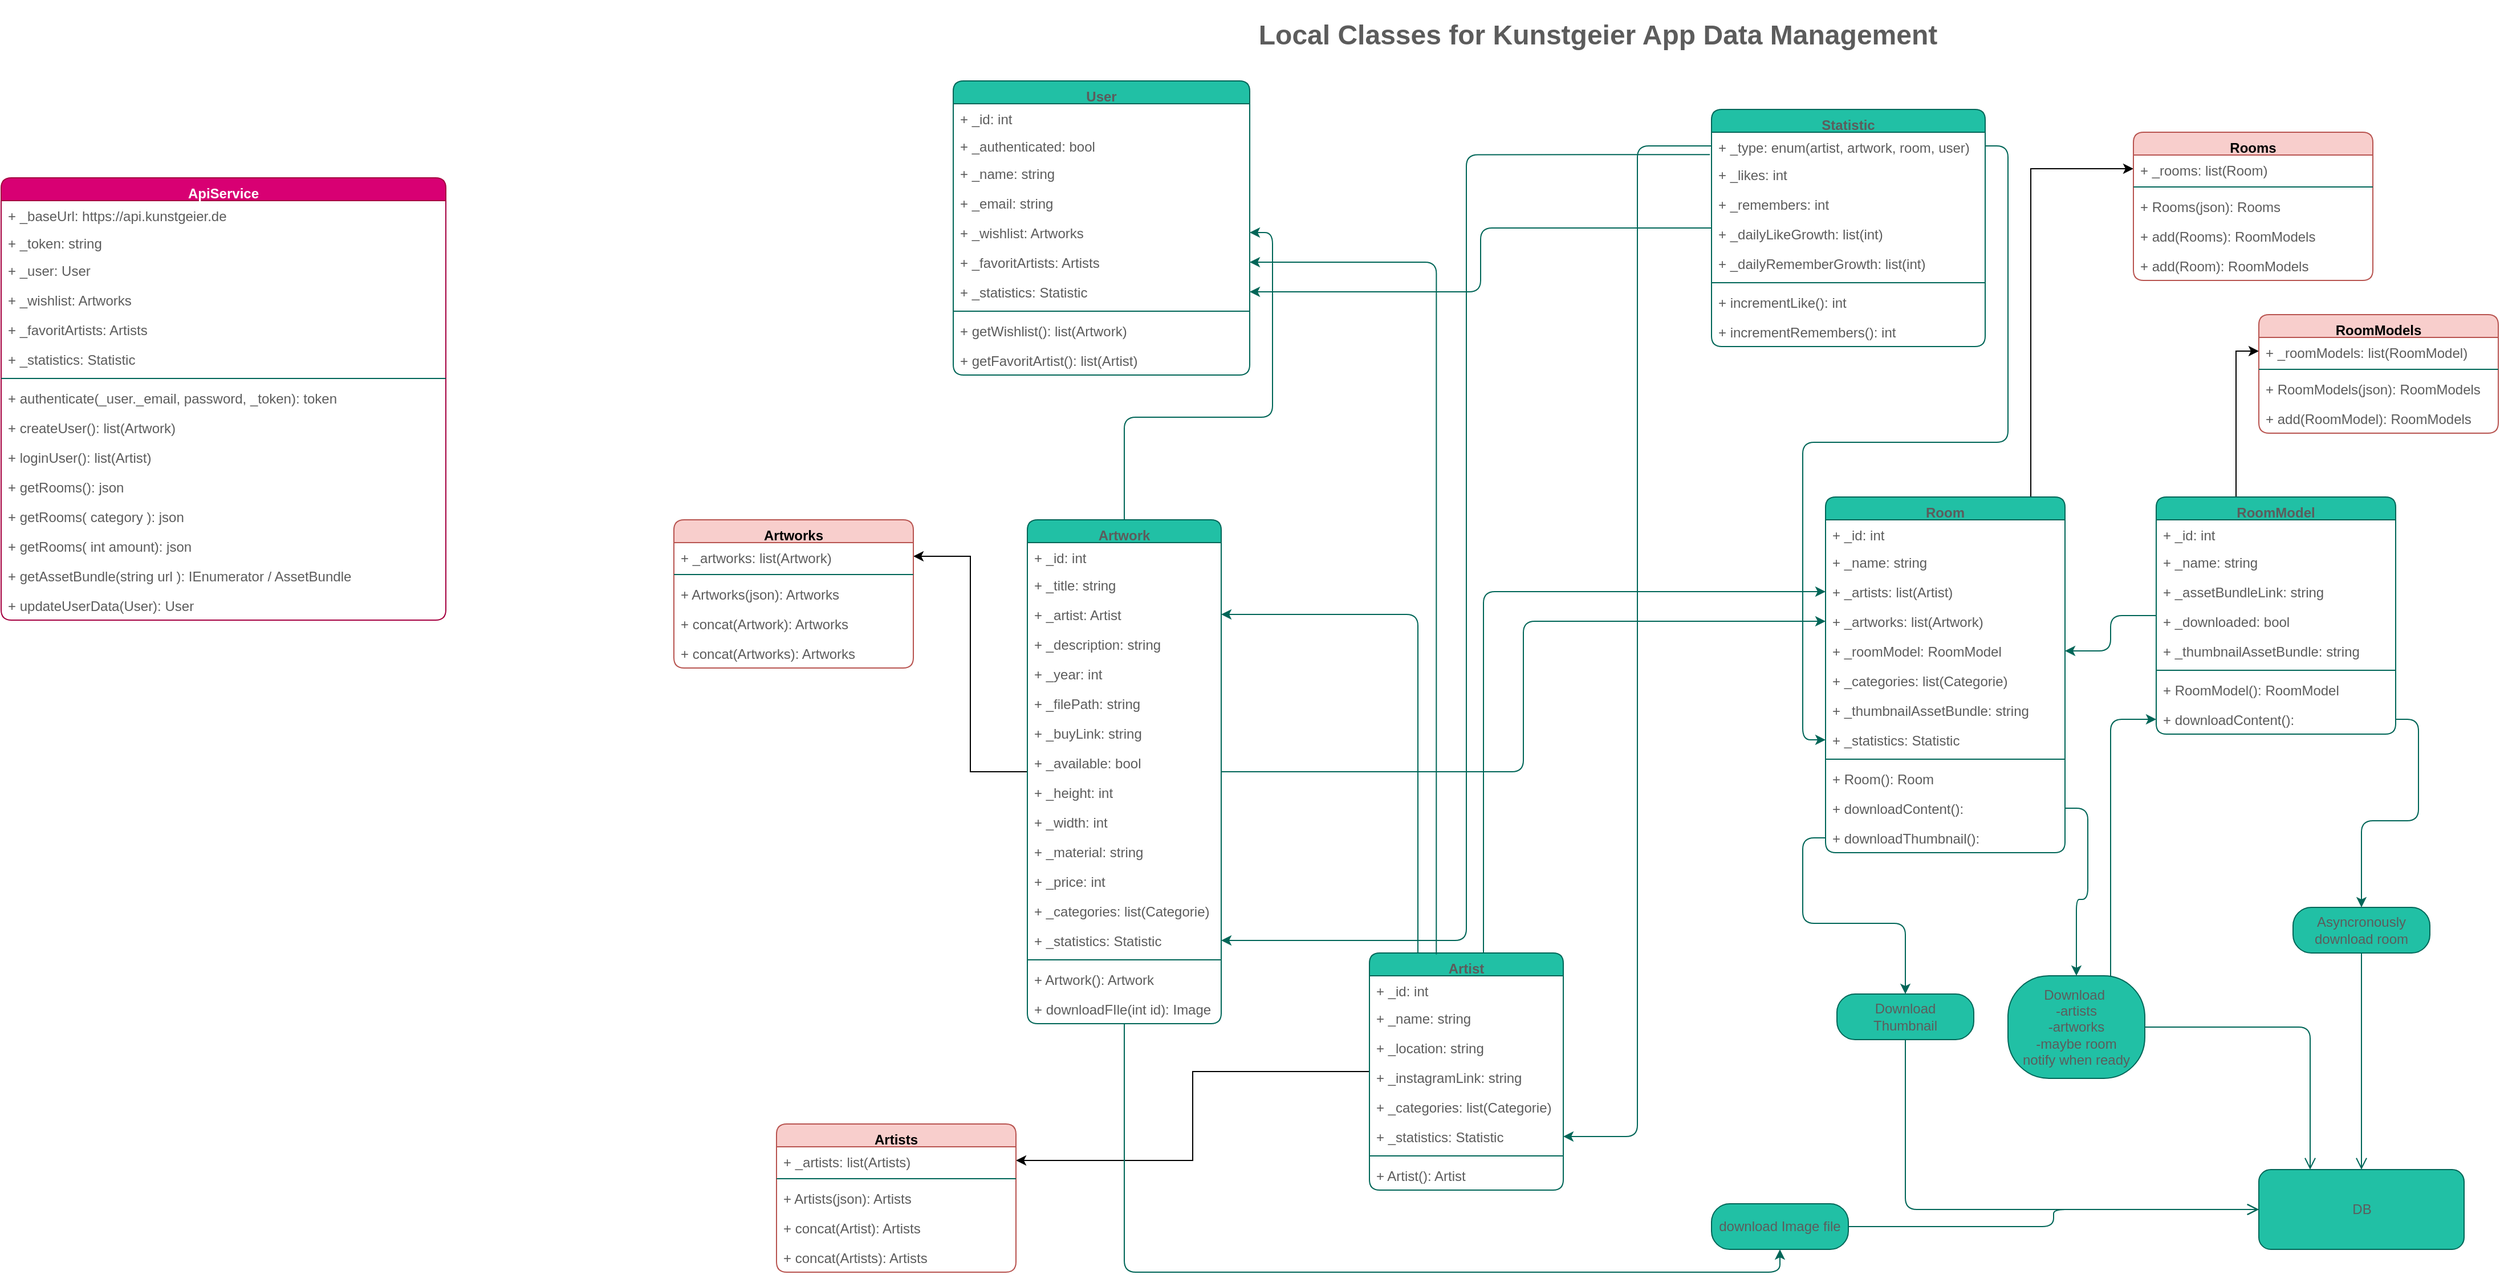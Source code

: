 <mxfile>
    <diagram id="aT8eyv6Aicgq5ETE4fzs" name="Page-1">
        <mxGraphModel dx="1944" dy="2336" grid="1" gridSize="10" guides="1" tooltips="1" connect="1" arrows="1" fold="1" page="1" pageScale="1" pageWidth="827" pageHeight="1169" math="0" shadow="0">
            <root>
                <mxCell id="0"/>
                <mxCell id="1" parent="0"/>
                <mxCell id="6" value="User" style="swimlane;fontStyle=1;align=center;verticalAlign=top;childLayout=stackLayout;horizontal=1;startSize=20;horizontalStack=0;resizeParent=1;resizeParentMax=0;resizeLast=0;collapsible=1;marginBottom=0;rounded=1;fillColor=#21C0A5;strokeColor=#006658;fontColor=#5C5C5C;" parent="1" vertex="1">
                    <mxGeometry x="285" y="-1065" width="260" height="258" as="geometry">
                        <mxRectangle x="90" y="20" width="60" height="26" as="alternateBounds"/>
                    </mxGeometry>
                </mxCell>
                <mxCell id="63" value="+ _id: int" style="text;strokeColor=none;fillColor=none;align=left;verticalAlign=top;spacingLeft=4;spacingRight=4;overflow=hidden;rotatable=0;points=[[0,0.5],[1,0.5]];portConstraint=eastwest;rounded=1;fontColor=#5C5C5C;" parent="6" vertex="1">
                    <mxGeometry y="20" width="260" height="24" as="geometry"/>
                </mxCell>
                <mxCell id="7" value="+ _authenticated: bool" style="text;strokeColor=none;fillColor=none;align=left;verticalAlign=top;spacingLeft=4;spacingRight=4;overflow=hidden;rotatable=0;points=[[0,0.5],[1,0.5]];portConstraint=eastwest;rounded=1;fontColor=#5C5C5C;" parent="6" vertex="1">
                    <mxGeometry y="44" width="260" height="24" as="geometry"/>
                </mxCell>
                <mxCell id="231" value="+ _name: string" style="text;strokeColor=none;fillColor=none;align=left;verticalAlign=top;spacingLeft=4;spacingRight=4;overflow=hidden;rotatable=0;points=[[0,0.5],[1,0.5]];portConstraint=eastwest;rounded=1;fontColor=#5C5C5C;" vertex="1" parent="6">
                    <mxGeometry y="68" width="260" height="26" as="geometry"/>
                </mxCell>
                <mxCell id="230" value="+ _email: string" style="text;strokeColor=none;fillColor=none;align=left;verticalAlign=top;spacingLeft=4;spacingRight=4;overflow=hidden;rotatable=0;points=[[0,0.5],[1,0.5]];portConstraint=eastwest;rounded=1;fontColor=#5C5C5C;" vertex="1" parent="6">
                    <mxGeometry y="94" width="260" height="26" as="geometry"/>
                </mxCell>
                <mxCell id="25" value="+ _wishlist: Artworks" style="text;strokeColor=none;fillColor=none;align=left;verticalAlign=top;spacingLeft=4;spacingRight=4;overflow=hidden;rotatable=0;points=[[0,0.5],[1,0.5]];portConstraint=eastwest;rounded=1;fontColor=#5C5C5C;" parent="6" vertex="1">
                    <mxGeometry y="120" width="260" height="26" as="geometry"/>
                </mxCell>
                <mxCell id="24" value="+ _favoritArtists: Artists" style="text;strokeColor=none;fillColor=none;align=left;verticalAlign=top;spacingLeft=4;spacingRight=4;overflow=hidden;rotatable=0;points=[[0,0.5],[1,0.5]];portConstraint=eastwest;rounded=1;fontColor=#5C5C5C;" parent="6" vertex="1">
                    <mxGeometry y="146" width="260" height="26" as="geometry"/>
                </mxCell>
                <mxCell id="101" value="+ _statistics: Statistic" style="text;strokeColor=none;fillColor=none;align=left;verticalAlign=top;spacingLeft=4;spacingRight=4;overflow=hidden;rotatable=0;points=[[0,0.5],[1,0.5]];portConstraint=eastwest;rounded=1;fontColor=#5C5C5C;" parent="6" vertex="1">
                    <mxGeometry y="172" width="260" height="26" as="geometry"/>
                </mxCell>
                <mxCell id="8" value="" style="line;strokeWidth=1;fillColor=none;align=left;verticalAlign=middle;spacingTop=-1;spacingLeft=3;spacingRight=3;rotatable=0;labelPosition=right;points=[];portConstraint=eastwest;rounded=1;strokeColor=#006658;fontColor=#5C5C5C;" parent="6" vertex="1">
                    <mxGeometry y="198" width="260" height="8" as="geometry"/>
                </mxCell>
                <mxCell id="65" value="+ getWishlist(): list(Artwork)" style="text;strokeColor=none;fillColor=none;align=left;verticalAlign=top;spacingLeft=4;spacingRight=4;overflow=hidden;rotatable=0;points=[[0,0.5],[1,0.5]];portConstraint=eastwest;rounded=1;fontColor=#5C5C5C;" parent="6" vertex="1">
                    <mxGeometry y="206" width="260" height="26" as="geometry"/>
                </mxCell>
                <mxCell id="9" value="+ getFavoritArtist(): list(Artist)" style="text;strokeColor=none;fillColor=none;align=left;verticalAlign=top;spacingLeft=4;spacingRight=4;overflow=hidden;rotatable=0;points=[[0,0.5],[1,0.5]];portConstraint=eastwest;rounded=1;fontColor=#5C5C5C;" parent="6" vertex="1">
                    <mxGeometry y="232" width="260" height="26" as="geometry"/>
                </mxCell>
                <mxCell id="135" style="edgeStyle=orthogonalEdgeStyle;orthogonalLoop=1;jettySize=auto;html=1;strokeColor=#006658;fontColor=#5C5C5C;" parent="1" source="27" target="25" edge="1">
                    <mxGeometry relative="1" as="geometry">
                        <Array as="points">
                            <mxPoint x="435" y="-770"/>
                            <mxPoint x="565" y="-770"/>
                            <mxPoint x="565" y="-932"/>
                        </Array>
                        <mxPoint x="550" y="-932" as="targetPoint"/>
                    </mxGeometry>
                </mxCell>
                <mxCell id="136" style="edgeStyle=orthogonalEdgeStyle;orthogonalLoop=1;jettySize=auto;html=1;strokeColor=#006658;fontColor=#5C5C5C;" parent="1" source="27" target="86" edge="1">
                    <mxGeometry relative="1" as="geometry"/>
                </mxCell>
                <mxCell id="189" style="edgeStyle=orthogonalEdgeStyle;rounded=0;orthogonalLoop=1;jettySize=auto;html=1;" edge="1" parent="1" source="27" target="182">
                    <mxGeometry relative="1" as="geometry"/>
                </mxCell>
                <mxCell id="27" value="Artwork" style="swimlane;fontStyle=1;align=center;verticalAlign=top;childLayout=stackLayout;horizontal=1;startSize=20;horizontalStack=0;resizeParent=1;resizeParentMax=0;resizeLast=0;collapsible=1;marginBottom=0;rounded=1;fillColor=#21C0A5;strokeColor=#006658;fontColor=#5C5C5C;" parent="1" vertex="1">
                    <mxGeometry x="350" y="-680" width="170" height="442" as="geometry">
                        <mxRectangle x="270" y="20" width="60" height="26" as="alternateBounds"/>
                    </mxGeometry>
                </mxCell>
                <mxCell id="28" value="+ _id: int" style="text;strokeColor=none;fillColor=none;align=left;verticalAlign=top;spacingLeft=4;spacingRight=4;overflow=hidden;rotatable=0;points=[[0,0.5],[1,0.5]];portConstraint=eastwest;rounded=1;fontColor=#5C5C5C;" parent="27" vertex="1">
                    <mxGeometry y="20" width="170" height="24" as="geometry"/>
                </mxCell>
                <mxCell id="29" value="+ _title: string" style="text;strokeColor=none;fillColor=none;align=left;verticalAlign=top;spacingLeft=4;spacingRight=4;overflow=hidden;rotatable=0;points=[[0,0.5],[1,0.5]];portConstraint=eastwest;rounded=1;fontColor=#5C5C5C;" parent="27" vertex="1">
                    <mxGeometry y="44" width="170" height="26" as="geometry"/>
                </mxCell>
                <mxCell id="30" value="+ _artist: Artist" style="text;strokeColor=none;fillColor=none;align=left;verticalAlign=top;spacingLeft=4;spacingRight=4;overflow=hidden;rotatable=0;points=[[0,0.5],[1,0.5]];portConstraint=eastwest;rounded=1;fontColor=#5C5C5C;" parent="27" vertex="1">
                    <mxGeometry y="70" width="170" height="26" as="geometry"/>
                </mxCell>
                <mxCell id="34" value="+ _description: string" style="text;strokeColor=none;fillColor=none;align=left;verticalAlign=top;spacingLeft=4;spacingRight=4;overflow=hidden;rotatable=0;points=[[0,0.5],[1,0.5]];portConstraint=eastwest;rounded=1;fontColor=#5C5C5C;" parent="27" vertex="1">
                    <mxGeometry y="96" width="170" height="26" as="geometry"/>
                </mxCell>
                <mxCell id="35" value="+ _year: int" style="text;strokeColor=none;fillColor=none;align=left;verticalAlign=top;spacingLeft=4;spacingRight=4;overflow=hidden;rotatable=0;points=[[0,0.5],[1,0.5]];portConstraint=eastwest;rounded=1;fontColor=#5C5C5C;" parent="27" vertex="1">
                    <mxGeometry y="122" width="170" height="26" as="geometry"/>
                </mxCell>
                <mxCell id="36" value="+ _filePath: string" style="text;strokeColor=none;fillColor=none;align=left;verticalAlign=top;spacingLeft=4;spacingRight=4;overflow=hidden;rotatable=0;points=[[0,0.5],[1,0.5]];portConstraint=eastwest;rounded=1;fontColor=#5C5C5C;" parent="27" vertex="1">
                    <mxGeometry y="148" width="170" height="26" as="geometry"/>
                </mxCell>
                <mxCell id="37" value="+ _buyLink: string" style="text;strokeColor=none;fillColor=none;align=left;verticalAlign=top;spacingLeft=4;spacingRight=4;overflow=hidden;rotatable=0;points=[[0,0.5],[1,0.5]];portConstraint=eastwest;rounded=1;fontColor=#5C5C5C;" parent="27" vertex="1">
                    <mxGeometry y="174" width="170" height="26" as="geometry"/>
                </mxCell>
                <mxCell id="116" value="+ _available: bool" style="text;strokeColor=none;fillColor=none;align=left;verticalAlign=top;spacingLeft=4;spacingRight=4;overflow=hidden;rotatable=0;points=[[0,0.5],[1,0.5]];portConstraint=eastwest;rounded=1;fontColor=#5C5C5C;" parent="27" vertex="1">
                    <mxGeometry y="200" width="170" height="26" as="geometry"/>
                </mxCell>
                <mxCell id="38" value="+ _height: int" style="text;strokeColor=none;fillColor=none;align=left;verticalAlign=top;spacingLeft=4;spacingRight=4;overflow=hidden;rotatable=0;points=[[0,0.5],[1,0.5]];portConstraint=eastwest;rounded=1;fontColor=#5C5C5C;" parent="27" vertex="1">
                    <mxGeometry y="226" width="170" height="26" as="geometry"/>
                </mxCell>
                <mxCell id="39" value="+ _width: int" style="text;strokeColor=none;fillColor=none;align=left;verticalAlign=top;spacingLeft=4;spacingRight=4;overflow=hidden;rotatable=0;points=[[0,0.5],[1,0.5]];portConstraint=eastwest;rounded=1;fontColor=#5C5C5C;" parent="27" vertex="1">
                    <mxGeometry y="252" width="170" height="26" as="geometry"/>
                </mxCell>
                <mxCell id="40" value="+ _material: string" style="text;strokeColor=none;fillColor=none;align=left;verticalAlign=top;spacingLeft=4;spacingRight=4;overflow=hidden;rotatable=0;points=[[0,0.5],[1,0.5]];portConstraint=eastwest;rounded=1;fontColor=#5C5C5C;" parent="27" vertex="1">
                    <mxGeometry y="278" width="170" height="26" as="geometry"/>
                </mxCell>
                <mxCell id="43" value="+ _price: int" style="text;strokeColor=none;fillColor=none;align=left;verticalAlign=top;spacingLeft=4;spacingRight=4;overflow=hidden;rotatable=0;points=[[0,0.5],[1,0.5]];portConstraint=eastwest;rounded=1;fontColor=#5C5C5C;" parent="27" vertex="1">
                    <mxGeometry y="304" width="170" height="26" as="geometry"/>
                </mxCell>
                <mxCell id="42" value="+ _categories: list(Categorie)" style="text;strokeColor=none;fillColor=none;align=left;verticalAlign=top;spacingLeft=4;spacingRight=4;overflow=hidden;rotatable=0;points=[[0,0.5],[1,0.5]];portConstraint=eastwest;rounded=1;fontColor=#5C5C5C;" parent="27" vertex="1">
                    <mxGeometry y="330" width="170" height="26" as="geometry"/>
                </mxCell>
                <mxCell id="100" value="+ _statistics: Statistic" style="text;strokeColor=none;fillColor=none;align=left;verticalAlign=top;spacingLeft=4;spacingRight=4;overflow=hidden;rotatable=0;points=[[0,0.5],[1,0.5]];portConstraint=eastwest;rounded=1;fontColor=#5C5C5C;" parent="27" vertex="1">
                    <mxGeometry y="356" width="170" height="26" as="geometry"/>
                </mxCell>
                <mxCell id="32" value="" style="line;strokeWidth=1;fillColor=none;align=left;verticalAlign=middle;spacingTop=-1;spacingLeft=3;spacingRight=3;rotatable=0;labelPosition=right;points=[];portConstraint=eastwest;rounded=1;strokeColor=#006658;fontColor=#5C5C5C;" parent="27" vertex="1">
                    <mxGeometry y="382" width="170" height="8" as="geometry"/>
                </mxCell>
                <mxCell id="33" value="+ Artwork(): Artwork" style="text;strokeColor=none;fillColor=none;align=left;verticalAlign=top;spacingLeft=4;spacingRight=4;overflow=hidden;rotatable=0;points=[[0,0.5],[1,0.5]];portConstraint=eastwest;rounded=1;fontColor=#5C5C5C;" parent="27" vertex="1">
                    <mxGeometry y="390" width="170" height="26" as="geometry"/>
                </mxCell>
                <mxCell id="212" value="+ downloadFIle(int id): Image" style="text;strokeColor=none;fillColor=none;align=left;verticalAlign=top;spacingLeft=4;spacingRight=4;overflow=hidden;rotatable=0;points=[[0,0.5],[1,0.5]];portConstraint=eastwest;rounded=1;fontColor=#5C5C5C;" vertex="1" parent="27">
                    <mxGeometry y="416" width="170" height="26" as="geometry"/>
                </mxCell>
                <mxCell id="196" style="edgeStyle=orthogonalEdgeStyle;rounded=0;orthogonalLoop=1;jettySize=auto;html=1;" edge="1" parent="1" source="66" target="192">
                    <mxGeometry relative="1" as="geometry"/>
                </mxCell>
                <mxCell id="66" value="Artist" style="swimlane;fontStyle=1;align=center;verticalAlign=top;childLayout=stackLayout;horizontal=1;startSize=20;horizontalStack=0;resizeParent=1;resizeParentMax=0;resizeLast=0;collapsible=1;marginBottom=0;rounded=1;fillColor=#21C0A5;strokeColor=#006658;fontColor=#5C5C5C;" parent="1" vertex="1">
                    <mxGeometry x="650" y="-300" width="170" height="208" as="geometry">
                        <mxRectangle x="650" y="-300" width="60" height="26" as="alternateBounds"/>
                    </mxGeometry>
                </mxCell>
                <mxCell id="67" value="+ _id: int" style="text;strokeColor=none;fillColor=none;align=left;verticalAlign=top;spacingLeft=4;spacingRight=4;overflow=hidden;rotatable=0;points=[[0,0.5],[1,0.5]];portConstraint=eastwest;rounded=1;fontColor=#5C5C5C;" parent="66" vertex="1">
                    <mxGeometry y="20" width="170" height="24" as="geometry"/>
                </mxCell>
                <mxCell id="68" value="+ _name: string" style="text;strokeColor=none;fillColor=none;align=left;verticalAlign=top;spacingLeft=4;spacingRight=4;overflow=hidden;rotatable=0;points=[[0,0.5],[1,0.5]];portConstraint=eastwest;rounded=1;fontColor=#5C5C5C;" parent="66" vertex="1">
                    <mxGeometry y="44" width="170" height="26" as="geometry"/>
                </mxCell>
                <mxCell id="69" value="+ _location: string" style="text;strokeColor=none;fillColor=none;align=left;verticalAlign=top;spacingLeft=4;spacingRight=4;overflow=hidden;rotatable=0;points=[[0,0.5],[1,0.5]];portConstraint=eastwest;rounded=1;fontColor=#5C5C5C;" parent="66" vertex="1">
                    <mxGeometry y="70" width="170" height="26" as="geometry"/>
                </mxCell>
                <mxCell id="70" value="+ _instagramLink: string" style="text;strokeColor=none;fillColor=none;align=left;verticalAlign=top;spacingLeft=4;spacingRight=4;overflow=hidden;rotatable=0;points=[[0,0.5],[1,0.5]];portConstraint=eastwest;rounded=1;fontColor=#5C5C5C;" parent="66" vertex="1">
                    <mxGeometry y="96" width="170" height="26" as="geometry"/>
                </mxCell>
                <mxCell id="71" value="+ _categories: list(Categorie)" style="text;strokeColor=none;fillColor=none;align=left;verticalAlign=top;spacingLeft=4;spacingRight=4;overflow=hidden;rotatable=0;points=[[0,0.5],[1,0.5]];portConstraint=eastwest;rounded=1;fontColor=#5C5C5C;" parent="66" vertex="1">
                    <mxGeometry y="122" width="170" height="26" as="geometry"/>
                </mxCell>
                <mxCell id="97" value="+ _statistics: Statistic" style="text;strokeColor=none;fillColor=none;align=left;verticalAlign=top;spacingLeft=4;spacingRight=4;overflow=hidden;rotatable=0;points=[[0,0.5],[1,0.5]];portConstraint=eastwest;rounded=1;fontColor=#5C5C5C;" parent="66" vertex="1">
                    <mxGeometry y="148" width="170" height="26" as="geometry"/>
                </mxCell>
                <mxCell id="79" value="" style="line;strokeWidth=1;fillColor=none;align=left;verticalAlign=middle;spacingTop=-1;spacingLeft=3;spacingRight=3;rotatable=0;labelPosition=right;points=[];portConstraint=eastwest;rounded=1;strokeColor=#006658;fontColor=#5C5C5C;" parent="66" vertex="1">
                    <mxGeometry y="174" width="170" height="8" as="geometry"/>
                </mxCell>
                <mxCell id="81" value="+ Artist(): Artist" style="text;strokeColor=none;fillColor=none;align=left;verticalAlign=top;spacingLeft=4;spacingRight=4;overflow=hidden;rotatable=0;points=[[0,0.5],[1,0.5]];portConstraint=eastwest;rounded=1;fontColor=#5C5C5C;" parent="66" vertex="1">
                    <mxGeometry y="182" width="170" height="26" as="geometry"/>
                </mxCell>
                <mxCell id="211" style="edgeStyle=orthogonalEdgeStyle;rounded=0;orthogonalLoop=1;jettySize=auto;html=1;" edge="1" parent="1" source="82" target="207">
                    <mxGeometry relative="1" as="geometry">
                        <Array as="points">
                            <mxPoint x="1230" y="-988"/>
                        </Array>
                    </mxGeometry>
                </mxCell>
                <mxCell id="82" value="Room" style="swimlane;fontStyle=1;align=center;verticalAlign=top;childLayout=stackLayout;horizontal=1;startSize=20;horizontalStack=0;resizeParent=1;resizeParentMax=0;resizeLast=0;collapsible=1;marginBottom=0;rounded=1;fillColor=#21C0A5;strokeColor=#006658;fontColor=#5C5C5C;" parent="1" vertex="1">
                    <mxGeometry x="1050" y="-700" width="210" height="312" as="geometry">
                        <mxRectangle x="1050" y="-700" width="60" height="26" as="alternateBounds"/>
                    </mxGeometry>
                </mxCell>
                <mxCell id="83" value="+ _id: int" style="text;strokeColor=none;fillColor=none;align=left;verticalAlign=top;spacingLeft=4;spacingRight=4;overflow=hidden;rotatable=0;points=[[0,0.5],[1,0.5]];portConstraint=eastwest;rounded=1;fontColor=#5C5C5C;" parent="82" vertex="1">
                    <mxGeometry y="20" width="210" height="24" as="geometry"/>
                </mxCell>
                <mxCell id="84" value="+ _name: string" style="text;strokeColor=none;fillColor=none;align=left;verticalAlign=top;spacingLeft=4;spacingRight=4;overflow=hidden;rotatable=0;points=[[0,0.5],[1,0.5]];portConstraint=eastwest;rounded=1;fontColor=#5C5C5C;" parent="82" vertex="1">
                    <mxGeometry y="44" width="210" height="26" as="geometry"/>
                </mxCell>
                <mxCell id="85" value="+ _artists: list(Artist)" style="text;strokeColor=none;fillColor=none;align=left;verticalAlign=top;spacingLeft=4;spacingRight=4;overflow=hidden;rotatable=0;points=[[0,0.5],[1,0.5]];portConstraint=eastwest;rounded=1;fontColor=#5C5C5C;" parent="82" vertex="1">
                    <mxGeometry y="70" width="210" height="26" as="geometry"/>
                </mxCell>
                <mxCell id="86" value="+ _artworks: list(Artwork)" style="text;strokeColor=none;fillColor=none;align=left;verticalAlign=top;spacingLeft=4;spacingRight=4;overflow=hidden;rotatable=0;points=[[0,0.5],[1,0.5]];portConstraint=eastwest;rounded=1;fontColor=#5C5C5C;" parent="82" vertex="1">
                    <mxGeometry y="96" width="210" height="26" as="geometry"/>
                </mxCell>
                <mxCell id="162" value="+ _roomModel: RoomModel" style="text;strokeColor=none;fillColor=none;align=left;verticalAlign=top;spacingLeft=4;spacingRight=4;overflow=hidden;rotatable=0;points=[[0,0.5],[1,0.5]];portConstraint=eastwest;rounded=1;fontColor=#5C5C5C;" parent="82" vertex="1">
                    <mxGeometry y="122" width="210" height="26" as="geometry"/>
                </mxCell>
                <mxCell id="87" value="+ _categories: list(Categorie)" style="text;strokeColor=none;fillColor=none;align=left;verticalAlign=top;spacingLeft=4;spacingRight=4;overflow=hidden;rotatable=0;points=[[0,0.5],[1,0.5]];portConstraint=eastwest;rounded=1;fontColor=#5C5C5C;" parent="82" vertex="1">
                    <mxGeometry y="148" width="210" height="26" as="geometry"/>
                </mxCell>
                <mxCell id="92" value="+ _thumbnailAssetBundle: string " style="text;strokeColor=none;fillColor=none;align=left;verticalAlign=top;spacingLeft=4;spacingRight=4;overflow=hidden;rotatable=0;points=[[0,0.5],[1,0.5]];portConstraint=eastwest;rounded=1;fontColor=#5C5C5C;" parent="82" vertex="1">
                    <mxGeometry y="174" width="210" height="26" as="geometry"/>
                </mxCell>
                <mxCell id="102" value="+ _statistics: Statistic" style="text;strokeColor=none;fillColor=none;align=left;verticalAlign=top;spacingLeft=4;spacingRight=4;overflow=hidden;rotatable=0;points=[[0,0.5],[1,0.5]];portConstraint=eastwest;rounded=1;fontColor=#5C5C5C;" parent="82" vertex="1">
                    <mxGeometry y="200" width="210" height="26" as="geometry"/>
                </mxCell>
                <mxCell id="88" value="" style="line;strokeWidth=1;fillColor=none;align=left;verticalAlign=middle;spacingTop=-1;spacingLeft=3;spacingRight=3;rotatable=0;labelPosition=right;points=[];portConstraint=eastwest;rounded=1;strokeColor=#006658;fontColor=#5C5C5C;" parent="82" vertex="1">
                    <mxGeometry y="226" width="210" height="8" as="geometry"/>
                </mxCell>
                <mxCell id="218" value="+ Room(): Room" style="text;strokeColor=none;fillColor=none;align=left;verticalAlign=top;spacingLeft=4;spacingRight=4;overflow=hidden;rotatable=0;points=[[0,0.5],[1,0.5]];portConstraint=eastwest;rounded=1;fontColor=#5C5C5C;" vertex="1" parent="82">
                    <mxGeometry y="234" width="210" height="26" as="geometry"/>
                </mxCell>
                <mxCell id="173" value="+ downloadContent():" style="text;strokeColor=none;fillColor=none;align=left;verticalAlign=top;spacingLeft=4;spacingRight=4;overflow=hidden;rotatable=0;points=[[0,0.5],[1,0.5]];portConstraint=eastwest;rounded=1;fontColor=#5C5C5C;" parent="82" vertex="1">
                    <mxGeometry y="260" width="210" height="26" as="geometry"/>
                </mxCell>
                <mxCell id="89" value="+ downloadThumbnail():" style="text;strokeColor=none;fillColor=none;align=left;verticalAlign=top;spacingLeft=4;spacingRight=4;overflow=hidden;rotatable=0;points=[[0,0.5],[1,0.5]];portConstraint=eastwest;rounded=1;fontColor=#5C5C5C;" parent="82" vertex="1">
                    <mxGeometry y="286" width="210" height="26" as="geometry"/>
                </mxCell>
                <mxCell id="93" value="&lt;h1&gt;Local Classes for Kunstgeier App Data Management&lt;/h1&gt;" style="text;html=1;resizable=0;autosize=1;align=center;verticalAlign=middle;points=[];fillColor=none;strokeColor=none;rounded=1;fontColor=#5C5C5C;" parent="1" vertex="1">
                    <mxGeometry x="545" y="-1130" width="610" height="50" as="geometry"/>
                </mxCell>
                <mxCell id="137" style="edgeStyle=orthogonalEdgeStyle;orthogonalLoop=1;jettySize=auto;html=1;strokeColor=#006658;fontColor=#5C5C5C;" parent="1" source="103" target="101" edge="1">
                    <mxGeometry relative="1" as="geometry"/>
                </mxCell>
                <mxCell id="103" value="Statistic" style="swimlane;fontStyle=1;align=center;verticalAlign=top;childLayout=stackLayout;horizontal=1;startSize=20;horizontalStack=0;resizeParent=1;resizeParentMax=0;resizeLast=0;collapsible=1;marginBottom=0;rounded=1;fillColor=#21C0A5;strokeColor=#006658;fontColor=#5C5C5C;" parent="1" vertex="1">
                    <mxGeometry x="950" y="-1040" width="240" height="208" as="geometry">
                        <mxRectangle x="90" y="20" width="60" height="26" as="alternateBounds"/>
                    </mxGeometry>
                </mxCell>
                <mxCell id="104" value="+ _type: enum(artist, artwork, room, user)" style="text;strokeColor=none;fillColor=none;align=left;verticalAlign=top;spacingLeft=4;spacingRight=4;overflow=hidden;rotatable=0;points=[[0,0.5],[1,0.5]];portConstraint=eastwest;rounded=1;fontColor=#5C5C5C;" parent="103" vertex="1">
                    <mxGeometry y="20" width="240" height="24" as="geometry"/>
                </mxCell>
                <mxCell id="105" value="+ _likes: int" style="text;strokeColor=none;fillColor=none;align=left;verticalAlign=top;spacingLeft=4;spacingRight=4;overflow=hidden;rotatable=0;points=[[0,0.5],[1,0.5]];portConstraint=eastwest;rounded=1;fontColor=#5C5C5C;" parent="103" vertex="1">
                    <mxGeometry y="44" width="240" height="26" as="geometry"/>
                </mxCell>
                <mxCell id="112" value="+ _remembers: int" style="text;strokeColor=none;fillColor=none;align=left;verticalAlign=top;spacingLeft=4;spacingRight=4;overflow=hidden;rotatable=0;points=[[0,0.5],[1,0.5]];portConstraint=eastwest;rounded=1;fontColor=#5C5C5C;" parent="103" vertex="1">
                    <mxGeometry y="70" width="240" height="26" as="geometry"/>
                </mxCell>
                <mxCell id="106" value="+ _dailyLikeGrowth: list(int)" style="text;strokeColor=none;fillColor=none;align=left;verticalAlign=top;spacingLeft=4;spacingRight=4;overflow=hidden;rotatable=0;points=[[0,0.5],[1,0.5]];portConstraint=eastwest;rounded=1;fontColor=#5C5C5C;" parent="103" vertex="1">
                    <mxGeometry y="96" width="240" height="26" as="geometry"/>
                </mxCell>
                <mxCell id="113" value="+ _dailyRememberGrowth: list(int)" style="text;strokeColor=none;fillColor=none;align=left;verticalAlign=top;spacingLeft=4;spacingRight=4;overflow=hidden;rotatable=0;points=[[0,0.5],[1,0.5]];portConstraint=eastwest;rounded=1;fontColor=#5C5C5C;" parent="103" vertex="1">
                    <mxGeometry y="122" width="240" height="26" as="geometry"/>
                </mxCell>
                <mxCell id="110" value="" style="line;strokeWidth=1;fillColor=none;align=left;verticalAlign=middle;spacingTop=-1;spacingLeft=3;spacingRight=3;rotatable=0;labelPosition=right;points=[];portConstraint=eastwest;rounded=1;strokeColor=#006658;fontColor=#5C5C5C;" parent="103" vertex="1">
                    <mxGeometry y="148" width="240" height="8" as="geometry"/>
                </mxCell>
                <mxCell id="111" value="+ incrementLike(): int" style="text;strokeColor=none;fillColor=none;align=left;verticalAlign=top;spacingLeft=4;spacingRight=4;overflow=hidden;rotatable=0;points=[[0,0.5],[1,0.5]];portConstraint=eastwest;rounded=1;fontColor=#5C5C5C;" parent="103" vertex="1">
                    <mxGeometry y="156" width="240" height="26" as="geometry"/>
                </mxCell>
                <mxCell id="114" value="+ incrementRemembers(): int" style="text;strokeColor=none;fillColor=none;align=left;verticalAlign=top;spacingLeft=4;spacingRight=4;overflow=hidden;rotatable=0;points=[[0,0.5],[1,0.5]];portConstraint=eastwest;rounded=1;fontColor=#5C5C5C;" parent="103" vertex="1">
                    <mxGeometry y="182" width="240" height="26" as="geometry"/>
                </mxCell>
                <mxCell id="117" value="DB" style="html=1;rounded=1;fillColor=#21C0A5;strokeColor=#006658;fontColor=#5C5C5C;" parent="1" vertex="1">
                    <mxGeometry x="1430" y="-110" width="180" height="70" as="geometry"/>
                </mxCell>
                <mxCell id="128" style="edgeStyle=orthogonalEdgeStyle;orthogonalLoop=1;jettySize=auto;html=1;strokeColor=#006658;fontColor=#5C5C5C;" parent="1" source="66" target="85" edge="1">
                    <mxGeometry relative="1" as="geometry">
                        <Array as="points">
                            <mxPoint x="750" y="-617"/>
                        </Array>
                    </mxGeometry>
                </mxCell>
                <mxCell id="130" style="edgeStyle=orthogonalEdgeStyle;orthogonalLoop=1;jettySize=auto;html=1;exitX=0.25;exitY=0;exitDx=0;exitDy=0;strokeColor=#006658;fontColor=#5C5C5C;" parent="1" source="66" target="30" edge="1">
                    <mxGeometry relative="1" as="geometry"/>
                </mxCell>
                <mxCell id="133" style="edgeStyle=orthogonalEdgeStyle;orthogonalLoop=1;jettySize=auto;html=1;exitX=0.345;exitY=0.006;exitDx=0;exitDy=0;exitPerimeter=0;strokeColor=#006658;fontColor=#5C5C5C;" parent="1" source="66" target="24" edge="1">
                    <mxGeometry relative="1" as="geometry"/>
                </mxCell>
                <mxCell id="124" style="edgeStyle=orthogonalEdgeStyle;orthogonalLoop=1;jettySize=auto;html=1;exitX=-0.006;exitY=-0.167;exitDx=0;exitDy=0;exitPerimeter=0;strokeColor=#006658;fontColor=#5C5C5C;" parent="1" source="105" target="100" edge="1">
                    <mxGeometry relative="1" as="geometry"/>
                </mxCell>
                <mxCell id="123" style="edgeStyle=orthogonalEdgeStyle;orthogonalLoop=1;jettySize=auto;html=1;exitX=0;exitY=0.5;exitDx=0;exitDy=0;strokeColor=#006658;fontColor=#5C5C5C;" parent="1" source="104" target="97" edge="1">
                    <mxGeometry relative="1" as="geometry"/>
                </mxCell>
                <mxCell id="126" style="edgeStyle=orthogonalEdgeStyle;orthogonalLoop=1;jettySize=auto;html=1;exitX=1;exitY=0.5;exitDx=0;exitDy=0;strokeColor=#006658;fontColor=#5C5C5C;" parent="1" source="104" target="102" edge="1">
                    <mxGeometry relative="1" as="geometry"/>
                </mxCell>
                <mxCell id="164" style="edgeStyle=orthogonalEdgeStyle;curved=0;rounded=1;sketch=0;orthogonalLoop=1;jettySize=auto;html=1;fontColor=#5C5C5C;strokeColor=#006658;fillColor=#21C0A5;" parent="1" source="149" target="162" edge="1">
                    <mxGeometry relative="1" as="geometry"/>
                </mxCell>
                <mxCell id="205" style="edgeStyle=orthogonalEdgeStyle;rounded=0;orthogonalLoop=1;jettySize=auto;html=1;" edge="1" parent="1" source="149" target="198">
                    <mxGeometry relative="1" as="geometry">
                        <Array as="points">
                            <mxPoint x="1410" y="-828"/>
                        </Array>
                    </mxGeometry>
                </mxCell>
                <mxCell id="149" value="RoomModel" style="swimlane;fontStyle=1;align=center;verticalAlign=top;childLayout=stackLayout;horizontal=1;startSize=20;horizontalStack=0;resizeParent=1;resizeParentMax=0;resizeLast=0;collapsible=1;marginBottom=0;rounded=1;fillColor=#21C0A5;strokeColor=#006658;fontColor=#5C5C5C;" parent="1" vertex="1">
                    <mxGeometry x="1340" y="-700" width="210" height="208" as="geometry">
                        <mxRectangle x="1050" y="-700" width="60" height="26" as="alternateBounds"/>
                    </mxGeometry>
                </mxCell>
                <mxCell id="150" value="+ _id: int" style="text;strokeColor=none;fillColor=none;align=left;verticalAlign=top;spacingLeft=4;spacingRight=4;overflow=hidden;rotatable=0;points=[[0,0.5],[1,0.5]];portConstraint=eastwest;rounded=1;fontColor=#5C5C5C;" parent="149" vertex="1">
                    <mxGeometry y="20" width="210" height="24" as="geometry"/>
                </mxCell>
                <mxCell id="151" value="+ _name: string" style="text;strokeColor=none;fillColor=none;align=left;verticalAlign=top;spacingLeft=4;spacingRight=4;overflow=hidden;rotatable=0;points=[[0,0.5],[1,0.5]];portConstraint=eastwest;rounded=1;fontColor=#5C5C5C;" parent="149" vertex="1">
                    <mxGeometry y="44" width="210" height="26" as="geometry"/>
                </mxCell>
                <mxCell id="155" value="+ _assetBundleLink: string " style="text;strokeColor=none;fillColor=none;align=left;verticalAlign=top;spacingLeft=4;spacingRight=4;overflow=hidden;rotatable=0;points=[[0,0.5],[1,0.5]];portConstraint=eastwest;rounded=1;fontColor=#5C5C5C;" parent="149" vertex="1">
                    <mxGeometry y="70" width="210" height="26" as="geometry"/>
                </mxCell>
                <mxCell id="156" value="+ _downloaded: bool " style="text;strokeColor=none;fillColor=none;align=left;verticalAlign=top;spacingLeft=4;spacingRight=4;overflow=hidden;rotatable=0;points=[[0,0.5],[1,0.5]];portConstraint=eastwest;rounded=1;fontColor=#5C5C5C;" parent="149" vertex="1">
                    <mxGeometry y="96" width="210" height="26" as="geometry"/>
                </mxCell>
                <mxCell id="157" value="+ _thumbnailAssetBundle: string " style="text;strokeColor=none;fillColor=none;align=left;verticalAlign=top;spacingLeft=4;spacingRight=4;overflow=hidden;rotatable=0;points=[[0,0.5],[1,0.5]];portConstraint=eastwest;rounded=1;fontColor=#5C5C5C;" parent="149" vertex="1">
                    <mxGeometry y="122" width="210" height="26" as="geometry"/>
                </mxCell>
                <mxCell id="159" value="" style="line;strokeWidth=1;fillColor=none;align=left;verticalAlign=middle;spacingTop=-1;spacingLeft=3;spacingRight=3;rotatable=0;labelPosition=right;points=[];portConstraint=eastwest;rounded=1;strokeColor=#006658;fontColor=#5C5C5C;" parent="149" vertex="1">
                    <mxGeometry y="148" width="210" height="8" as="geometry"/>
                </mxCell>
                <mxCell id="217" value="+ RoomModel(): RoomModel" style="text;strokeColor=none;fillColor=none;align=left;verticalAlign=top;spacingLeft=4;spacingRight=4;overflow=hidden;rotatable=0;points=[[0,0.5],[1,0.5]];portConstraint=eastwest;rounded=1;fontColor=#5C5C5C;" vertex="1" parent="149">
                    <mxGeometry y="156" width="210" height="26" as="geometry"/>
                </mxCell>
                <mxCell id="160" value="+ downloadContent():" style="text;strokeColor=none;fillColor=none;align=left;verticalAlign=top;spacingLeft=4;spacingRight=4;overflow=hidden;rotatable=0;points=[[0,0.5],[1,0.5]];portConstraint=eastwest;rounded=1;fontColor=#5C5C5C;" parent="149" vertex="1">
                    <mxGeometry y="182" width="210" height="26" as="geometry"/>
                </mxCell>
                <mxCell id="166" value="Asyncronously download room" style="rounded=1;whiteSpace=wrap;html=1;arcSize=40;fontColor=#5C5C5C;fillColor=#21C0A5;strokeColor=#006658;sketch=0;" parent="1" vertex="1">
                    <mxGeometry x="1460" y="-340" width="120" height="40" as="geometry"/>
                </mxCell>
                <mxCell id="167" value="" style="edgeStyle=orthogonalEdgeStyle;html=1;verticalAlign=bottom;endArrow=open;endSize=8;strokeColor=#006658;fontColor=#5C5C5C;fillColor=#21C0A5;entryX=0.5;entryY=0;entryDx=0;entryDy=0;" parent="1" source="166" target="117" edge="1">
                    <mxGeometry relative="1" as="geometry">
                        <mxPoint x="1390" y="-276" as="targetPoint"/>
                    </mxGeometry>
                </mxCell>
                <mxCell id="168" style="edgeStyle=orthogonalEdgeStyle;curved=0;rounded=1;sketch=0;orthogonalLoop=1;jettySize=auto;html=1;entryX=0.5;entryY=0;entryDx=0;entryDy=0;fontColor=#5C5C5C;strokeColor=#006658;fillColor=#21C0A5;" parent="1" source="160" target="166" edge="1">
                    <mxGeometry relative="1" as="geometry"/>
                </mxCell>
                <mxCell id="169" style="edgeStyle=orthogonalEdgeStyle;curved=0;rounded=1;sketch=0;orthogonalLoop=1;jettySize=auto;html=1;fontColor=#5C5C5C;strokeColor=#006658;fillColor=#21C0A5;entryX=0.5;entryY=0;entryDx=0;entryDy=0;" parent="1" source="173" target="170" edge="1">
                    <mxGeometry relative="1" as="geometry">
                        <mxPoint x="1270.0" y="-290.0" as="targetPoint"/>
                    </mxGeometry>
                </mxCell>
                <mxCell id="172" style="edgeStyle=orthogonalEdgeStyle;curved=0;rounded=1;sketch=0;orthogonalLoop=1;jettySize=auto;html=1;entryX=0;entryY=0.5;entryDx=0;entryDy=0;fontColor=#5C5C5C;strokeColor=#006658;fillColor=#21C0A5;" parent="1" source="170" target="160" edge="1">
                    <mxGeometry relative="1" as="geometry">
                        <Array as="points">
                            <mxPoint x="1300" y="-505"/>
                        </Array>
                    </mxGeometry>
                </mxCell>
                <mxCell id="170" value="Download&amp;nbsp;&lt;br&gt;-artists&lt;br&gt;-artworks&lt;br&gt;-maybe room&lt;br&gt;notify when ready" style="rounded=1;whiteSpace=wrap;html=1;arcSize=40;fontColor=#5C5C5C;fillColor=#21C0A5;strokeColor=#006658;sketch=0;" parent="1" vertex="1">
                    <mxGeometry x="1210" y="-280" width="120" height="90" as="geometry"/>
                </mxCell>
                <mxCell id="171" value="" style="edgeStyle=orthogonalEdgeStyle;html=1;verticalAlign=bottom;endArrow=open;endSize=8;strokeColor=#006658;fontColor=#5C5C5C;fillColor=#21C0A5;entryX=0.25;entryY=0;entryDx=0;entryDy=0;" parent="1" source="170" target="117" edge="1">
                    <mxGeometry relative="1" as="geometry">
                        <mxPoint x="1270" y="-190" as="targetPoint"/>
                    </mxGeometry>
                </mxCell>
                <mxCell id="174" value="Download&lt;br&gt;Thumbnail" style="rounded=1;whiteSpace=wrap;html=1;arcSize=40;fontColor=#5C5C5C;fillColor=#21C0A5;strokeColor=#006658;sketch=0;" parent="1" vertex="1">
                    <mxGeometry x="1060" y="-264" width="120" height="40" as="geometry"/>
                </mxCell>
                <mxCell id="175" value="" style="edgeStyle=orthogonalEdgeStyle;html=1;verticalAlign=bottom;endArrow=open;endSize=8;strokeColor=#006658;fontColor=#5C5C5C;fillColor=#21C0A5;entryX=0;entryY=0.5;entryDx=0;entryDy=0;" parent="1" source="174" target="117" edge="1">
                    <mxGeometry relative="1" as="geometry">
                        <mxPoint x="1120" y="-164" as="targetPoint"/>
                        <Array as="points">
                            <mxPoint x="1120" y="-75"/>
                        </Array>
                    </mxGeometry>
                </mxCell>
                <mxCell id="176" style="edgeStyle=orthogonalEdgeStyle;curved=0;rounded=1;sketch=0;orthogonalLoop=1;jettySize=auto;html=1;fontColor=#5C5C5C;strokeColor=#006658;fillColor=#21C0A5;" parent="1" source="89" target="174" edge="1">
                    <mxGeometry relative="1" as="geometry"/>
                </mxCell>
                <mxCell id="178" style="edgeStyle=orthogonalEdgeStyle;curved=0;rounded=1;sketch=0;orthogonalLoop=1;jettySize=auto;html=1;fontColor=#5C5C5C;strokeColor=#006658;fillColor=#21C0A5;" parent="1" source="212" target="179" edge="1">
                    <mxGeometry relative="1" as="geometry">
                        <mxPoint x="960" y="-20" as="targetPoint"/>
                        <Array as="points">
                            <mxPoint x="435" y="-20"/>
                            <mxPoint x="1010" y="-20"/>
                        </Array>
                    </mxGeometry>
                </mxCell>
                <mxCell id="179" value="download Image file" style="rounded=1;whiteSpace=wrap;html=1;arcSize=40;fontColor=#5C5C5C;fillColor=#21C0A5;strokeColor=#006658;sketch=0;" parent="1" vertex="1">
                    <mxGeometry x="950" y="-80" width="120" height="40" as="geometry"/>
                </mxCell>
                <mxCell id="180" value="" style="edgeStyle=orthogonalEdgeStyle;html=1;verticalAlign=bottom;endArrow=open;endSize=8;strokeColor=#006658;fontColor=#5C5C5C;fillColor=#21C0A5;" parent="1" source="179" target="117" edge="1">
                    <mxGeometry relative="1" as="geometry">
                        <mxPoint x="1430" y="-6.941" as="targetPoint"/>
                    </mxGeometry>
                </mxCell>
                <mxCell id="181" value="Artworks" style="swimlane;fontStyle=1;align=center;verticalAlign=top;childLayout=stackLayout;horizontal=1;startSize=20;horizontalStack=0;resizeParent=1;resizeParentMax=0;resizeLast=0;collapsible=1;marginBottom=0;rounded=1;fillColor=#f8cecc;strokeColor=#b85450;" vertex="1" parent="1">
                    <mxGeometry x="40" y="-680" width="210" height="130" as="geometry">
                        <mxRectangle x="1050" y="-700" width="60" height="26" as="alternateBounds"/>
                    </mxGeometry>
                </mxCell>
                <mxCell id="182" value="+ _artworks: list(Artwork)" style="text;strokeColor=none;fillColor=none;align=left;verticalAlign=top;spacingLeft=4;spacingRight=4;overflow=hidden;rotatable=0;points=[[0,0.5],[1,0.5]];portConstraint=eastwest;rounded=1;fontColor=#5C5C5C;" vertex="1" parent="181">
                    <mxGeometry y="20" width="210" height="24" as="geometry"/>
                </mxCell>
                <mxCell id="187" value="" style="line;strokeWidth=1;fillColor=none;align=left;verticalAlign=middle;spacingTop=-1;spacingLeft=3;spacingRight=3;rotatable=0;labelPosition=right;points=[];portConstraint=eastwest;rounded=1;strokeColor=#006658;fontColor=#5C5C5C;" vertex="1" parent="181">
                    <mxGeometry y="44" width="210" height="8" as="geometry"/>
                </mxCell>
                <mxCell id="188" value="+ Artworks(json): Artworks" style="text;strokeColor=none;fillColor=none;align=left;verticalAlign=top;spacingLeft=4;spacingRight=4;overflow=hidden;rotatable=0;points=[[0,0.5],[1,0.5]];portConstraint=eastwest;rounded=1;fontColor=#5C5C5C;" vertex="1" parent="181">
                    <mxGeometry y="52" width="210" height="26" as="geometry"/>
                </mxCell>
                <mxCell id="190" value="+ concat(Artwork): Artworks" style="text;strokeColor=none;fillColor=none;align=left;verticalAlign=top;spacingLeft=4;spacingRight=4;overflow=hidden;rotatable=0;points=[[0,0.5],[1,0.5]];portConstraint=eastwest;rounded=1;fontColor=#5C5C5C;" vertex="1" parent="181">
                    <mxGeometry y="78" width="210" height="26" as="geometry"/>
                </mxCell>
                <mxCell id="214" value="+ concat(Artworks): Artworks" style="text;strokeColor=none;fillColor=none;align=left;verticalAlign=top;spacingLeft=4;spacingRight=4;overflow=hidden;rotatable=0;points=[[0,0.5],[1,0.5]];portConstraint=eastwest;rounded=1;fontColor=#5C5C5C;" vertex="1" parent="181">
                    <mxGeometry y="104" width="210" height="26" as="geometry"/>
                </mxCell>
                <mxCell id="191" value="Artists" style="swimlane;fontStyle=1;align=center;verticalAlign=top;childLayout=stackLayout;horizontal=1;startSize=20;horizontalStack=0;resizeParent=1;resizeParentMax=0;resizeLast=0;collapsible=1;marginBottom=0;rounded=1;fillColor=#f8cecc;strokeColor=#b85450;" vertex="1" parent="1">
                    <mxGeometry x="130" y="-150" width="210" height="130" as="geometry">
                        <mxRectangle x="1050" y="-700" width="60" height="26" as="alternateBounds"/>
                    </mxGeometry>
                </mxCell>
                <mxCell id="192" value="+ _artists: list(Artists)" style="text;strokeColor=none;fillColor=none;align=left;verticalAlign=top;spacingLeft=4;spacingRight=4;overflow=hidden;rotatable=0;points=[[0,0.5],[1,0.5]];portConstraint=eastwest;rounded=1;fontColor=#5C5C5C;" vertex="1" parent="191">
                    <mxGeometry y="20" width="210" height="24" as="geometry"/>
                </mxCell>
                <mxCell id="193" value="" style="line;strokeWidth=1;fillColor=none;align=left;verticalAlign=middle;spacingTop=-1;spacingLeft=3;spacingRight=3;rotatable=0;labelPosition=right;points=[];portConstraint=eastwest;rounded=1;strokeColor=#006658;fontColor=#5C5C5C;" vertex="1" parent="191">
                    <mxGeometry y="44" width="210" height="8" as="geometry"/>
                </mxCell>
                <mxCell id="194" value="+ Artists(json): Artists" style="text;strokeColor=none;fillColor=none;align=left;verticalAlign=top;spacingLeft=4;spacingRight=4;overflow=hidden;rotatable=0;points=[[0,0.5],[1,0.5]];portConstraint=eastwest;rounded=1;fontColor=#5C5C5C;" vertex="1" parent="191">
                    <mxGeometry y="52" width="210" height="26" as="geometry"/>
                </mxCell>
                <mxCell id="195" value="+ concat(Artist): Artists" style="text;strokeColor=none;fillColor=none;align=left;verticalAlign=top;spacingLeft=4;spacingRight=4;overflow=hidden;rotatable=0;points=[[0,0.5],[1,0.5]];portConstraint=eastwest;rounded=1;fontColor=#5C5C5C;" vertex="1" parent="191">
                    <mxGeometry y="78" width="210" height="26" as="geometry"/>
                </mxCell>
                <mxCell id="213" value="+ concat(Artists): Artists" style="text;strokeColor=none;fillColor=none;align=left;verticalAlign=top;spacingLeft=4;spacingRight=4;overflow=hidden;rotatable=0;points=[[0,0.5],[1,0.5]];portConstraint=eastwest;rounded=1;fontColor=#5C5C5C;" vertex="1" parent="191">
                    <mxGeometry y="104" width="210" height="26" as="geometry"/>
                </mxCell>
                <mxCell id="197" value="RoomModels" style="swimlane;fontStyle=1;align=center;verticalAlign=top;childLayout=stackLayout;horizontal=1;startSize=20;horizontalStack=0;resizeParent=1;resizeParentMax=0;resizeLast=0;collapsible=1;marginBottom=0;rounded=1;fillColor=#f8cecc;strokeColor=#b85450;" vertex="1" parent="1">
                    <mxGeometry x="1430" y="-860" width="210" height="104" as="geometry">
                        <mxRectangle x="1050" y="-700" width="60" height="26" as="alternateBounds"/>
                    </mxGeometry>
                </mxCell>
                <mxCell id="198" value="+ _roomModels: list(RoomModel)" style="text;strokeColor=none;fillColor=none;align=left;verticalAlign=top;spacingLeft=4;spacingRight=4;overflow=hidden;rotatable=0;points=[[0,0.5],[1,0.5]];portConstraint=eastwest;rounded=1;fontColor=#5C5C5C;" vertex="1" parent="197">
                    <mxGeometry y="20" width="210" height="24" as="geometry"/>
                </mxCell>
                <mxCell id="203" value="" style="line;strokeWidth=1;fillColor=none;align=left;verticalAlign=middle;spacingTop=-1;spacingLeft=3;spacingRight=3;rotatable=0;labelPosition=right;points=[];portConstraint=eastwest;rounded=1;strokeColor=#006658;fontColor=#5C5C5C;" vertex="1" parent="197">
                    <mxGeometry y="44" width="210" height="8" as="geometry"/>
                </mxCell>
                <mxCell id="204" value="+ RoomModels(json): RoomModels" style="text;strokeColor=none;fillColor=none;align=left;verticalAlign=top;spacingLeft=4;spacingRight=4;overflow=hidden;rotatable=0;points=[[0,0.5],[1,0.5]];portConstraint=eastwest;rounded=1;fontColor=#5C5C5C;" vertex="1" parent="197">
                    <mxGeometry y="52" width="210" height="26" as="geometry"/>
                </mxCell>
                <mxCell id="216" value="+ add(RoomModel): RoomModels" style="text;strokeColor=none;fillColor=none;align=left;verticalAlign=top;spacingLeft=4;spacingRight=4;overflow=hidden;rotatable=0;points=[[0,0.5],[1,0.5]];portConstraint=eastwest;rounded=1;fontColor=#5C5C5C;" vertex="1" parent="197">
                    <mxGeometry y="78" width="210" height="26" as="geometry"/>
                </mxCell>
                <mxCell id="206" value="Rooms" style="swimlane;fontStyle=1;align=center;verticalAlign=top;childLayout=stackLayout;horizontal=1;startSize=20;horizontalStack=0;resizeParent=1;resizeParentMax=0;resizeLast=0;collapsible=1;marginBottom=0;rounded=1;fillColor=#f8cecc;strokeColor=#b85450;" vertex="1" parent="1">
                    <mxGeometry x="1320" y="-1020" width="210" height="130" as="geometry">
                        <mxRectangle x="1050" y="-700" width="60" height="26" as="alternateBounds"/>
                    </mxGeometry>
                </mxCell>
                <mxCell id="207" value="+ _rooms: list(Room)" style="text;strokeColor=none;fillColor=none;align=left;verticalAlign=top;spacingLeft=4;spacingRight=4;overflow=hidden;rotatable=0;points=[[0,0.5],[1,0.5]];portConstraint=eastwest;rounded=1;fontColor=#5C5C5C;" vertex="1" parent="206">
                    <mxGeometry y="20" width="210" height="24" as="geometry"/>
                </mxCell>
                <mxCell id="208" value="" style="line;strokeWidth=1;fillColor=none;align=left;verticalAlign=middle;spacingTop=-1;spacingLeft=3;spacingRight=3;rotatable=0;labelPosition=right;points=[];portConstraint=eastwest;rounded=1;strokeColor=#006658;fontColor=#5C5C5C;" vertex="1" parent="206">
                    <mxGeometry y="44" width="210" height="8" as="geometry"/>
                </mxCell>
                <mxCell id="215" value="+ Rooms(json): Rooms" style="text;strokeColor=none;fillColor=none;align=left;verticalAlign=top;spacingLeft=4;spacingRight=4;overflow=hidden;rotatable=0;points=[[0,0.5],[1,0.5]];portConstraint=eastwest;rounded=1;fontColor=#5C5C5C;" vertex="1" parent="206">
                    <mxGeometry y="52" width="210" height="26" as="geometry"/>
                </mxCell>
                <mxCell id="209" value="+ add(Rooms): RoomModels" style="text;strokeColor=none;fillColor=none;align=left;verticalAlign=top;spacingLeft=4;spacingRight=4;overflow=hidden;rotatable=0;points=[[0,0.5],[1,0.5]];portConstraint=eastwest;rounded=1;fontColor=#5C5C5C;" vertex="1" parent="206">
                    <mxGeometry y="78" width="210" height="26" as="geometry"/>
                </mxCell>
                <mxCell id="210" value="+ add(Room): RoomModels" style="text;strokeColor=none;fillColor=none;align=left;verticalAlign=top;spacingLeft=4;spacingRight=4;overflow=hidden;rotatable=0;points=[[0,0.5],[1,0.5]];portConstraint=eastwest;rounded=1;fontColor=#5C5C5C;" vertex="1" parent="206">
                    <mxGeometry y="104" width="210" height="26" as="geometry"/>
                </mxCell>
                <mxCell id="219" value="ApiService" style="swimlane;fontStyle=1;align=center;verticalAlign=top;childLayout=stackLayout;horizontal=1;startSize=20;horizontalStack=0;resizeParent=1;resizeParentMax=0;resizeLast=0;collapsible=1;marginBottom=0;rounded=1;fillColor=#d80073;strokeColor=#A50040;fontColor=#ffffff;" vertex="1" parent="1">
                    <mxGeometry x="-550" y="-980" width="390" height="388" as="geometry">
                        <mxRectangle x="90" y="20" width="60" height="26" as="alternateBounds"/>
                    </mxGeometry>
                </mxCell>
                <mxCell id="220" value="+ _baseUrl: https://api.kunstgeier.de" style="text;strokeColor=none;fillColor=none;align=left;verticalAlign=top;spacingLeft=4;spacingRight=4;overflow=hidden;rotatable=0;points=[[0,0.5],[1,0.5]];portConstraint=eastwest;rounded=1;fontColor=#5C5C5C;" vertex="1" parent="219">
                    <mxGeometry y="20" width="390" height="24" as="geometry"/>
                </mxCell>
                <mxCell id="221" value="+ _token: string" style="text;strokeColor=none;fillColor=none;align=left;verticalAlign=top;spacingLeft=4;spacingRight=4;overflow=hidden;rotatable=0;points=[[0,0.5],[1,0.5]];portConstraint=eastwest;rounded=1;fontColor=#5C5C5C;" vertex="1" parent="219">
                    <mxGeometry y="44" width="390" height="24" as="geometry"/>
                </mxCell>
                <mxCell id="222" value="+ _user: User" style="text;strokeColor=none;fillColor=none;align=left;verticalAlign=top;spacingLeft=4;spacingRight=4;overflow=hidden;rotatable=0;points=[[0,0.5],[1,0.5]];portConstraint=eastwest;rounded=1;fontColor=#5C5C5C;" vertex="1" parent="219">
                    <mxGeometry y="68" width="390" height="26" as="geometry"/>
                </mxCell>
                <mxCell id="223" value="+ _wishlist: Artworks" style="text;strokeColor=none;fillColor=none;align=left;verticalAlign=top;spacingLeft=4;spacingRight=4;overflow=hidden;rotatable=0;points=[[0,0.5],[1,0.5]];portConstraint=eastwest;rounded=1;fontColor=#5C5C5C;" vertex="1" parent="219">
                    <mxGeometry y="94" width="390" height="26" as="geometry"/>
                </mxCell>
                <mxCell id="224" value="+ _favoritArtists: Artists" style="text;strokeColor=none;fillColor=none;align=left;verticalAlign=top;spacingLeft=4;spacingRight=4;overflow=hidden;rotatable=0;points=[[0,0.5],[1,0.5]];portConstraint=eastwest;rounded=1;fontColor=#5C5C5C;" vertex="1" parent="219">
                    <mxGeometry y="120" width="390" height="26" as="geometry"/>
                </mxCell>
                <mxCell id="225" value="+ _statistics: Statistic" style="text;strokeColor=none;fillColor=none;align=left;verticalAlign=top;spacingLeft=4;spacingRight=4;overflow=hidden;rotatable=0;points=[[0,0.5],[1,0.5]];portConstraint=eastwest;rounded=1;fontColor=#5C5C5C;" vertex="1" parent="219">
                    <mxGeometry y="146" width="390" height="26" as="geometry"/>
                </mxCell>
                <mxCell id="226" value="" style="line;strokeWidth=1;fillColor=none;align=left;verticalAlign=middle;spacingTop=-1;spacingLeft=3;spacingRight=3;rotatable=0;labelPosition=right;points=[];portConstraint=eastwest;rounded=1;strokeColor=#006658;fontColor=#5C5C5C;" vertex="1" parent="219">
                    <mxGeometry y="172" width="390" height="8" as="geometry"/>
                </mxCell>
                <mxCell id="227" value="+ authenticate(_user._email, password, _token): token" style="text;strokeColor=none;fillColor=none;align=left;verticalAlign=top;spacingLeft=4;spacingRight=4;overflow=hidden;rotatable=0;points=[[0,0.5],[1,0.5]];portConstraint=eastwest;rounded=1;fontColor=#5C5C5C;" vertex="1" parent="219">
                    <mxGeometry y="180" width="390" height="26" as="geometry"/>
                </mxCell>
                <mxCell id="228" value="+ createUser(): list(Artwork)" style="text;strokeColor=none;fillColor=none;align=left;verticalAlign=top;spacingLeft=4;spacingRight=4;overflow=hidden;rotatable=0;points=[[0,0.5],[1,0.5]];portConstraint=eastwest;rounded=1;fontColor=#5C5C5C;" vertex="1" parent="219">
                    <mxGeometry y="206" width="390" height="26" as="geometry"/>
                </mxCell>
                <mxCell id="229" value="+ loginUser(): list(Artist)" style="text;strokeColor=none;fillColor=none;align=left;verticalAlign=top;spacingLeft=4;spacingRight=4;overflow=hidden;rotatable=0;points=[[0,0.5],[1,0.5]];portConstraint=eastwest;rounded=1;fontColor=#5C5C5C;" vertex="1" parent="219">
                    <mxGeometry y="232" width="390" height="26" as="geometry"/>
                </mxCell>
                <mxCell id="232" value="+ getRooms(): json" style="text;strokeColor=none;fillColor=none;align=left;verticalAlign=top;spacingLeft=4;spacingRight=4;overflow=hidden;rotatable=0;points=[[0,0.5],[1,0.5]];portConstraint=eastwest;rounded=1;fontColor=#5C5C5C;" vertex="1" parent="219">
                    <mxGeometry y="258" width="390" height="26" as="geometry"/>
                </mxCell>
                <mxCell id="235" value="+ getRooms( category ): json" style="text;strokeColor=none;fillColor=none;align=left;verticalAlign=top;spacingLeft=4;spacingRight=4;overflow=hidden;rotatable=0;points=[[0,0.5],[1,0.5]];portConstraint=eastwest;rounded=1;fontColor=#5C5C5C;" vertex="1" parent="219">
                    <mxGeometry y="284" width="390" height="26" as="geometry"/>
                </mxCell>
                <mxCell id="236" value="+ getRooms( int amount): json" style="text;strokeColor=none;fillColor=none;align=left;verticalAlign=top;spacingLeft=4;spacingRight=4;overflow=hidden;rotatable=0;points=[[0,0.5],[1,0.5]];portConstraint=eastwest;rounded=1;fontColor=#5C5C5C;" vertex="1" parent="219">
                    <mxGeometry y="310" width="390" height="26" as="geometry"/>
                </mxCell>
                <mxCell id="233" value="+ getAssetBundle(string url ): IEnumerator / AssetBundle" style="text;strokeColor=none;fillColor=none;align=left;verticalAlign=top;spacingLeft=4;spacingRight=4;overflow=hidden;rotatable=0;points=[[0,0.5],[1,0.5]];portConstraint=eastwest;rounded=1;fontColor=#5C5C5C;" vertex="1" parent="219">
                    <mxGeometry y="336" width="390" height="26" as="geometry"/>
                </mxCell>
                <mxCell id="234" value="+ updateUserData(User): User" style="text;strokeColor=none;fillColor=none;align=left;verticalAlign=top;spacingLeft=4;spacingRight=4;overflow=hidden;rotatable=0;points=[[0,0.5],[1,0.5]];portConstraint=eastwest;rounded=1;fontColor=#5C5C5C;" vertex="1" parent="219">
                    <mxGeometry y="362" width="390" height="26" as="geometry"/>
                </mxCell>
            </root>
        </mxGraphModel>
    </diagram>
</mxfile>